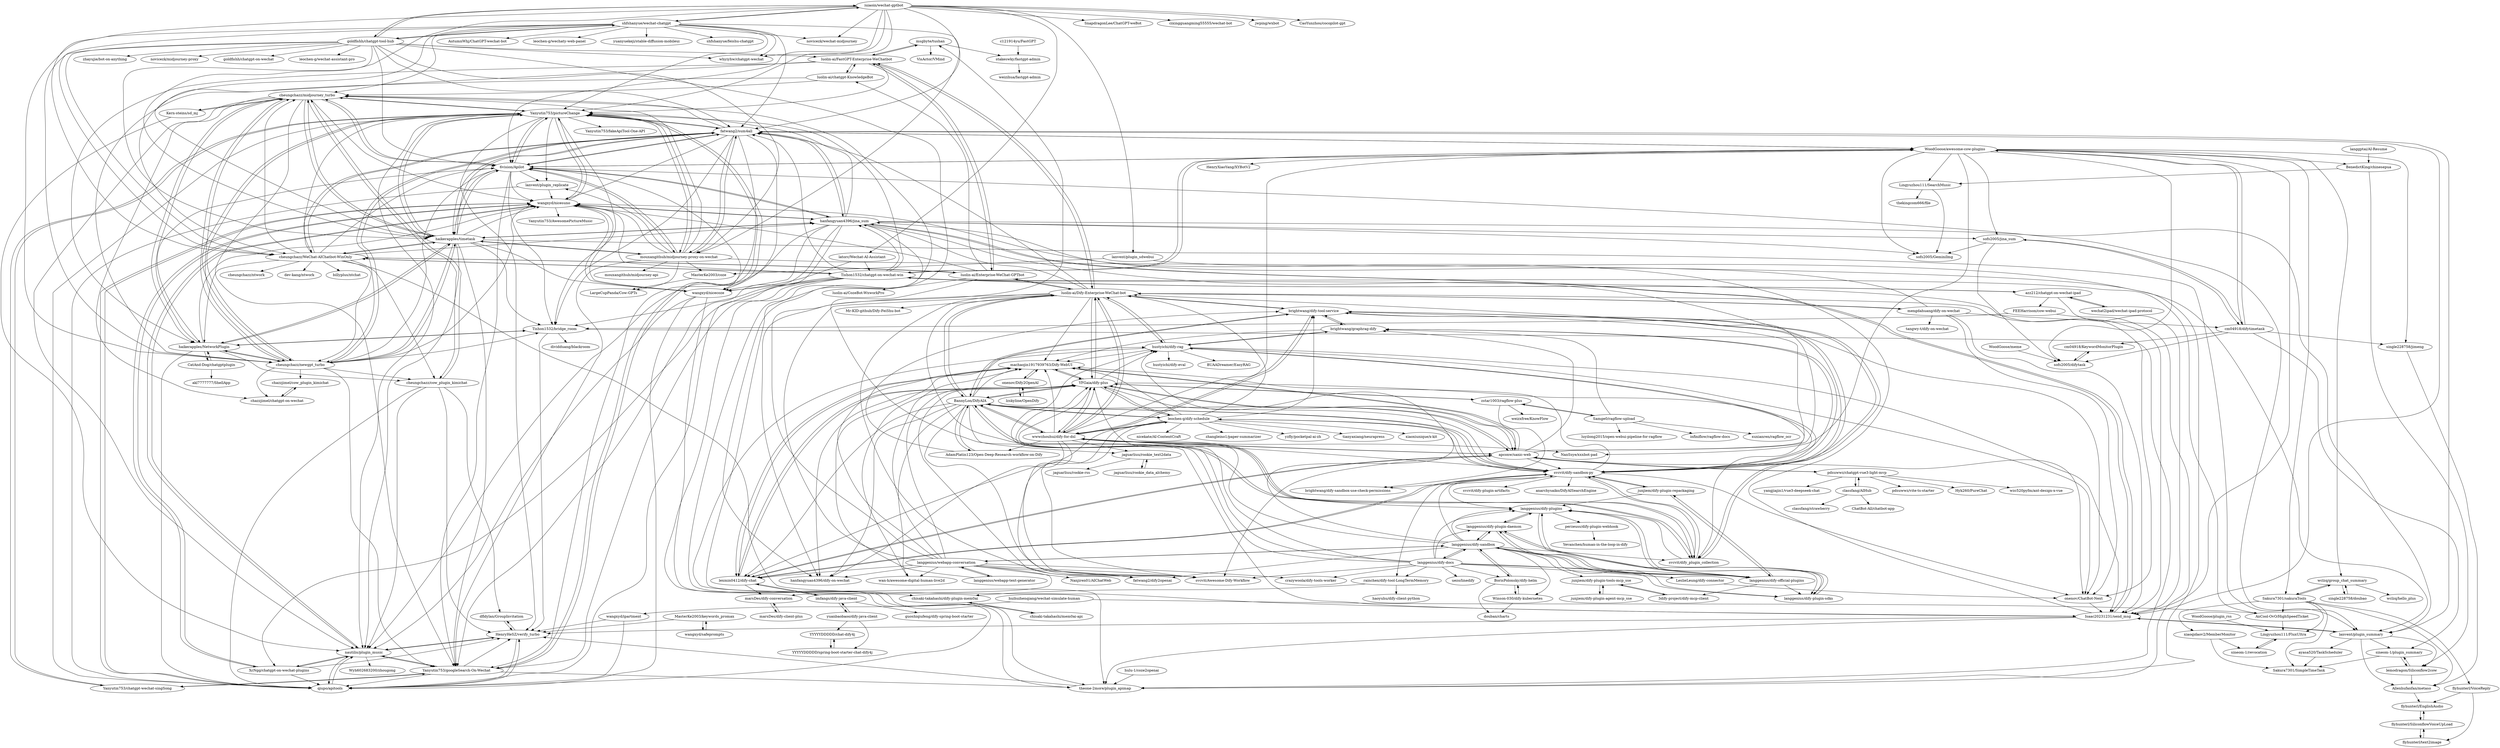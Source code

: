 digraph G {
"msgbyte/tushan" -> "stakeswky/fastgpt-admin"
"msgbyte/tushan" -> "luolin-ai/FastGPT-Enterprise-WeChatbot"
"msgbyte/tushan" -> "VisActor/VMind" ["e"=1]
"shfshanyue/wechat-chatgpt" -> "shfshanyue/feishu-chatgpt"
"shfshanyue/wechat-chatgpt" -> "novicezk/wechat-midjourney" ["e"=1]
"shfshanyue/wechat-chatgpt" -> "whyiyhw/chatgpt-wechat" ["e"=1]
"shfshanyue/wechat-chatgpt" -> "AutumnWhj/ChatGPT-wechat-bot" ["e"=1]
"shfshanyue/wechat-chatgpt" -> "iuiaoin/wechat-gptbot"
"shfshanyue/wechat-chatgpt" -> "leochen-g/wechaty-web-panel" ["e"=1]
"shfshanyue/wechat-chatgpt" -> "fatwang2/sum4all"
"shfshanyue/wechat-chatgpt" -> "Yanyutin753/pictureChange"
"shfshanyue/wechat-chatgpt" -> "goldfishh/chatgpt-tool-hub"
"shfshanyue/wechat-chatgpt" -> "cheungchazz/newgpt_turbo"
"shfshanyue/wechat-chatgpt" -> "cheungchazz/WeChat-AIChatbot-WinOnly"
"shfshanyue/wechat-chatgpt" -> "haikerapples/timetask"
"shfshanyue/wechat-chatgpt" -> "yuanyuekeji/stable-diffusion-mobileui" ["e"=1]
"shfshanyue/wechat-chatgpt" -> "cheungchazz/midjourney_turbo"
"shfshanyue/wechat-chatgpt" -> "mouxangithub/midjourney-proxy-on-wechat"
"luolin-ai/Dify-Enterprise-WeChat-bot" -> "luolin-ai/Enterprise-WeChat-GPTbot"
"luolin-ai/Dify-Enterprise-WeChat-bot" -> "mengdahuang/dify-on-wechat"
"luolin-ai/Dify-Enterprise-WeChat-bot" -> "luolin-ai/FastGPT-Enterprise-WeChatbot"
"luolin-ai/Dify-Enterprise-WeChat-bot" -> "hanfangyuan4396/dify-on-wechat" ["e"=1]
"luolin-ai/Dify-Enterprise-WeChat-bot" -> "fatwang2/dify2openai" ["e"=1]
"luolin-ai/Dify-Enterprise-WeChat-bot" -> "BannyLon/DifyAIA"
"luolin-ai/Dify-Enterprise-WeChat-bot" -> "onenov/ChatBot-Next"
"luolin-ai/Dify-Enterprise-WeChat-bot" -> "fatwang2/sum4all"
"luolin-ai/Dify-Enterprise-WeChat-bot" -> "hanfangyuan4396/jina_sum"
"luolin-ai/Dify-Enterprise-WeChat-bot" -> "Mr-KID-github/Dify-FeiShu-bot"
"luolin-ai/Dify-Enterprise-WeChat-bot" -> "hustyichi/dify-rag"
"luolin-ai/Dify-Enterprise-WeChat-bot" -> "machaojin1917939763/Dify-WebUI"
"luolin-ai/Dify-Enterprise-WeChat-bot" -> "YFGaia/dify-plus"
"luolin-ai/Dify-Enterprise-WeChat-bot" -> "wwwzhouhui/dify-for-dsl"
"luolin-ai/Dify-Enterprise-WeChat-bot" -> "brightwang/dify-tool-service"
"haikerapples/timetask" -> "6vision/Apilot"
"haikerapples/timetask" -> "fatwang2/sum4all"
"haikerapples/timetask" -> "Yanyutin753/pictureChange"
"haikerapples/timetask" -> "cheungchazz/newgpt_turbo"
"haikerapples/timetask" -> "Yanyutin753/googleSearch-On-Wechat"
"haikerapples/timetask" -> "cheungchazz/midjourney_turbo"
"haikerapples/timetask" -> "hanfangyuan4396/jina_sum"
"haikerapples/timetask" -> "haikerapples/NetworkPlugin"
"haikerapples/timetask" -> "mouxangithub/midjourney-proxy-on-wechat"
"haikerapples/timetask" -> "wangxyd/nicecoze"
"haikerapples/timetask" -> "wangxyd/nicesuno"
"haikerapples/timetask" -> "cheungchazz/WeChat-AIChatbot-WinOnly"
"haikerapples/timetask" -> "lanvent/plugin_summary"
"haikerapples/timetask" -> "nautilis/plugin_music"
"haikerapples/timetask" -> "Tishon1532/bridge_room"
"cheungchazz/WeChat-AIChatbot-WinOnly" -> "Tishon1532/chatgpt-on-wechat-win"
"cheungchazz/WeChat-AIChatbot-WinOnly" -> "billyplus/ntchat" ["e"=1]
"cheungchazz/WeChat-AIChatbot-WinOnly" -> "fatwang2/sum4all"
"cheungchazz/WeChat-AIChatbot-WinOnly" -> "cheungchazz/ntwork" ["e"=1]
"cheungchazz/WeChat-AIChatbot-WinOnly" -> "haikerapples/timetask"
"cheungchazz/WeChat-AIChatbot-WinOnly" -> "cheungchazz/midjourney_turbo"
"cheungchazz/WeChat-AIChatbot-WinOnly" -> "cheungchazz/newgpt_turbo"
"cheungchazz/WeChat-AIChatbot-WinOnly" -> "luolin-ai/Enterprise-WeChat-GPTbot"
"cheungchazz/WeChat-AIChatbot-WinOnly" -> "6vision/Apilot"
"cheungchazz/WeChat-AIChatbot-WinOnly" -> "Yanyutin753/pictureChange"
"cheungchazz/WeChat-AIChatbot-WinOnly" -> "hanfangyuan4396/jina_sum"
"cheungchazz/WeChat-AIChatbot-WinOnly" -> "haikerapples/NetworkPlugin"
"cheungchazz/WeChat-AIChatbot-WinOnly" -> "dev-kang/ntwork" ["e"=1]
"cheungchazz/WeChat-AIChatbot-WinOnly" -> "cheungchazz/cow_plugin_kimichat"
"cheungchazz/WeChat-AIChatbot-WinOnly" -> "Isaac20231231/send_msg"
"BorisPolonsky/dify-helm" -> "Winson-030/dify-kubernetes"
"BorisPolonsky/dify-helm" -> "douban/charts"
"BorisPolonsky/dify-helm" -> "langgenius/dify-sandbox"
"goldfishh/chatgpt-tool-hub" -> "zhayujie/bot-on-anything" ["e"=1]
"goldfishh/chatgpt-tool-hub" -> "haikerapples/timetask"
"goldfishh/chatgpt-tool-hub" -> "fatwang2/sum4all"
"goldfishh/chatgpt-tool-hub" -> "6vision/Apilot"
"goldfishh/chatgpt-tool-hub" -> "iuiaoin/wechat-gptbot"
"goldfishh/chatgpt-tool-hub" -> "mouxangithub/midjourney-proxy-on-wechat"
"goldfishh/chatgpt-tool-hub" -> "hanfangyuan4396/dify-on-wechat" ["e"=1]
"goldfishh/chatgpt-tool-hub" -> "cheungchazz/WeChat-AIChatbot-WinOnly"
"goldfishh/chatgpt-tool-hub" -> "luolin-ai/FastGPT-Enterprise-WeChatbot"
"goldfishh/chatgpt-tool-hub" -> "whyiyhw/chatgpt-wechat" ["e"=1]
"goldfishh/chatgpt-tool-hub" -> "novicezk/midjourney-proxy" ["e"=1]
"goldfishh/chatgpt-tool-hub" -> "goldfishh/chatgpt-on-wechat"
"goldfishh/chatgpt-tool-hub" -> "shfshanyue/wechat-chatgpt"
"goldfishh/chatgpt-tool-hub" -> "cheungchazz/newgpt_turbo"
"goldfishh/chatgpt-tool-hub" -> "leochen-g/wechat-assistant-pro" ["e"=1]
"Yanyutin753/pictureChange" -> "Yanyutin753/googleSearch-On-Wechat"
"Yanyutin753/pictureChange" -> "fatwang2/sum4all"
"Yanyutin753/pictureChange" -> "wangxyd/nicesuno"
"Yanyutin753/pictureChange" -> "Yanyutin753/chatgpt-wechat-singSong"
"Yanyutin753/pictureChange" -> "cheungchazz/midjourney_turbo"
"Yanyutin753/pictureChange" -> "haikerapples/timetask"
"Yanyutin753/pictureChange" -> "cheungchazz/newgpt_turbo"
"Yanyutin753/pictureChange" -> "mouxangithub/midjourney-proxy-on-wechat"
"Yanyutin753/pictureChange" -> "6vision/Apilot"
"Yanyutin753/pictureChange" -> "Tishon1532/bridge_room"
"Yanyutin753/pictureChange" -> "HenryHeSZ/verify_turbo"
"Yanyutin753/pictureChange" -> "nautilis/plugin_music"
"Yanyutin753/pictureChange" -> "Yanyutin753/fakeApiTool-One-API" ["e"=1]
"Yanyutin753/pictureChange" -> "lanvent/plugin_replicate"
"Yanyutin753/pictureChange" -> "qiupo/apitools"
"fatwang2/sum4all" -> "Yanyutin753/pictureChange"
"fatwang2/sum4all" -> "6vision/Apilot"
"fatwang2/sum4all" -> "haikerapples/timetask"
"fatwang2/sum4all" -> "wangxyd/nicesuno"
"fatwang2/sum4all" -> "hanfangyuan4396/jina_sum"
"fatwang2/sum4all" -> "WoodGoose/awesome-cow-plugins"
"fatwang2/sum4all" -> "lanvent/plugin_summary"
"fatwang2/sum4all" -> "cheungchazz/newgpt_turbo"
"fatwang2/sum4all" -> "Yanyutin753/googleSearch-On-Wechat"
"fatwang2/sum4all" -> "wangxyd/nicecoze"
"fatwang2/sum4all" -> "Isaac20231231/send_msg"
"fatwang2/sum4all" -> "cheungchazz/midjourney_turbo"
"fatwang2/sum4all" -> "mouxangithub/midjourney-proxy-on-wechat"
"fatwang2/sum4all" -> "cheungchazz/WeChat-AIChatbot-WinOnly"
"fatwang2/sum4all" -> "Tishon1532/bridge_room"
"c121914yu/FastGPT" -> "stakeswky/fastgpt-admin"
"lanvent/plugin_summary" -> "ayasa520/TaskScheduler"
"lanvent/plugin_summary" -> "Allenhufanfan/metaso"
"lanvent/plugin_summary" -> "sineom-1/plugin_summary"
"lanvent/plugin_summary" -> "Isaac20231231/send_msg"
"lanvent/plugin_summary" -> "lemodragon/Siliconflow2cow"
"luolin-ai/Enterprise-WeChat-GPTbot" -> "luolin-ai/FastGPT-Enterprise-WeChatbot"
"luolin-ai/Enterprise-WeChat-GPTbot" -> "Isaac20231231/send_msg"
"luolin-ai/Enterprise-WeChat-GPTbot" -> "luolin-ai/Dify-Enterprise-WeChat-bot"
"luolin-ai/Enterprise-WeChat-GPTbot" -> "cheungchazz/WeChat-AIChatbot-WinOnly"
"luolin-ai/Enterprise-WeChat-GPTbot" -> "luolin-ai/CozeBot-WxworkPro"
"luolin-ai/Enterprise-WeChat-GPTbot" -> "wangxyd/nicesuno"
"luolin-ai/Enterprise-WeChat-GPTbot" -> "luolin-ai/chatgpt-KnowledgeBot"
"nautilis/plugin_music" -> "HenryHeSZ/verify_turbo"
"nautilis/plugin_music" -> "qiupo/apitools"
"nautilis/plugin_music" -> "wangxyd/nicesuno"
"nautilis/plugin_music" -> "Yanyutin753/googleSearch-On-Wechat"
"nautilis/plugin_music" -> "Wyh602683200/zhougong"
"nautilis/plugin_music" -> "XcNgg/chatgpt-on-wechat-plugins"
"langgenius/webapp-conversation" -> "langgenius/webapp-text-generator"
"langgenius/webapp-conversation" -> "luolin-ai/Dify-Enterprise-WeChat-bot"
"langgenius/webapp-conversation" -> "marsDes/dify-conversation"
"langgenius/webapp-conversation" -> "machaojin1917939763/Dify-WebUI"
"langgenius/webapp-conversation" -> "fatwang2/dify2openai" ["e"=1]
"langgenius/webapp-conversation" -> "hanfangyuan4396/dify-on-wechat" ["e"=1]
"langgenius/webapp-conversation" -> "langgenius/dify-sandbox"
"langgenius/webapp-conversation" -> "lexmin0412/dify-chat"
"langgenius/webapp-conversation" -> "YFGaia/dify-plus"
"langgenius/webapp-conversation" -> "hustyichi/dify-rag"
"langgenius/webapp-conversation" -> "Nanjiren01/AIChatWeb" ["e"=1]
"langgenius/webapp-conversation" -> "svcvit/Awesome-Dify-Workflow" ["e"=1]
"langgenius/webapp-conversation" -> "msgbyte/tushan"
"langgenius/webapp-conversation" -> "crazywoola/dify-tools-worker"
"langgenius/webapp-conversation" -> "wan-h/awesome-digital-human-live2d" ["e"=1]
"langgenius/dify-docs" -> "langgenius/dify-sandbox"
"langgenius/dify-docs" -> "langgenius/dify-plugins"
"langgenius/dify-docs" -> "langgenius/dify-plugin-daemon"
"langgenius/dify-docs" -> "langgenius/dify-official-plugins"
"langgenius/dify-docs" -> "YFGaia/dify-plus"
"langgenius/dify-docs" -> "BorisPolonsky/dify-helm"
"langgenius/dify-docs" -> "langgenius/dify-plugin-sdks"
"langgenius/dify-docs" -> "LeslieLeung/dify-connector"
"langgenius/dify-docs" -> "crazywoola/dify-tools-worker"
"langgenius/dify-docs" -> "rainchen/dify-tool-LongTermMemory"
"langgenius/dify-docs" -> "uezo/linedify" ["e"=1]
"langgenius/dify-docs" -> "hustyichi/dify-rag"
"langgenius/dify-docs" -> "svcvit/Awesome-Dify-Workflow" ["e"=1]
"langgenius/dify-docs" -> "luolin-ai/Dify-Enterprise-WeChat-bot"
"iuiaoin/wechat-gptbot" -> "haikerapples/timetask"
"iuiaoin/wechat-gptbot" -> "SnapdragonLee/ChatGPT-weBot" ["e"=1]
"iuiaoin/wechat-gptbot" -> "goldfishh/chatgpt-tool-hub"
"iuiaoin/wechat-gptbot" -> "fatwang2/sum4all"
"iuiaoin/wechat-gptbot" -> "shfshanyue/wechat-chatgpt"
"iuiaoin/wechat-gptbot" -> "cixingguangming55555/wechat-bot" ["e"=1]
"iuiaoin/wechat-gptbot" -> "6vision/Apilot"
"iuiaoin/wechat-gptbot" -> "lanvent/plugin_sdwebui"
"iuiaoin/wechat-gptbot" -> "whyiyhw/chatgpt-wechat" ["e"=1]
"iuiaoin/wechat-gptbot" -> "latorc/Wechat-AI-Assistant"
"iuiaoin/wechat-gptbot" -> "cheungchazz/WeChat-AIChatbot-WinOnly"
"iuiaoin/wechat-gptbot" -> "jwping/wxbot" ["e"=1]
"iuiaoin/wechat-gptbot" -> "CaoYunzhou/cocopilot-gpt" ["e"=1]
"iuiaoin/wechat-gptbot" -> "novicezk/wechat-midjourney" ["e"=1]
"iuiaoin/wechat-gptbot" -> "Yanyutin753/pictureChange"
"mouxangithub/midjourney-proxy-on-wechat" -> "mouxangithub/midjourney-api"
"mouxangithub/midjourney-proxy-on-wechat" -> "Yanyutin753/pictureChange"
"mouxangithub/midjourney-proxy-on-wechat" -> "wangxyd/nicesuno"
"mouxangithub/midjourney-proxy-on-wechat" -> "lanvent/plugin_replicate"
"mouxangithub/midjourney-proxy-on-wechat" -> "MasterKe2003/coze"
"mouxangithub/midjourney-proxy-on-wechat" -> "cheungchazz/midjourney_turbo"
"mouxangithub/midjourney-proxy-on-wechat" -> "haikerapples/timetask"
"mouxangithub/midjourney-proxy-on-wechat" -> "6vision/Apilot"
"mouxangithub/midjourney-proxy-on-wechat" -> "Yanyutin753/googleSearch-On-Wechat"
"mouxangithub/midjourney-proxy-on-wechat" -> "fatwang2/sum4all"
"mouxangithub/midjourney-proxy-on-wechat" -> "lanvent/plugin_summary"
"mouxangithub/midjourney-proxy-on-wechat" -> "LargeCupPanda/Cow-GPTs"
"cheungchazz/midjourney_turbo" -> "cheungchazz/newgpt_turbo"
"cheungchazz/midjourney_turbo" -> "Kern-steins/sd_mj"
"cheungchazz/midjourney_turbo" -> "cheungchazz/cow_plugin_kimichat"
"cheungchazz/midjourney_turbo" -> "wangxyd/nicesuno"
"cheungchazz/midjourney_turbo" -> "Yanyutin753/pictureChange"
"cheungchazz/midjourney_turbo" -> "chazzjimel/chatgpt-on-wechat"
"cheungchazz/midjourney_turbo" -> "nautilis/plugin_music"
"cheungchazz/midjourney_turbo" -> "Yanyutin753/googleSearch-On-Wechat"
"cheungchazz/midjourney_turbo" -> "haikerapples/NetworkPlugin"
"cheungchazz/midjourney_turbo" -> "haikerapples/timetask"
"cheungchazz/midjourney_turbo" -> "6vision/Apilot"
"cheungchazz/midjourney_turbo" -> "theone-2more/plugin_apimap"
"6vision/Apilot" -> "haikerapples/timetask"
"6vision/Apilot" -> "fatwang2/sum4all"
"6vision/Apilot" -> "Yanyutin753/googleSearch-On-Wechat"
"6vision/Apilot" -> "WoodGoose/awesome-cow-plugins"
"6vision/Apilot" -> "Yanyutin753/pictureChange"
"6vision/Apilot" -> "cheungchazz/midjourney_turbo"
"6vision/Apilot" -> "hanfangyuan4396/jina_sum"
"6vision/Apilot" -> "lanvent/plugin_summary"
"6vision/Apilot" -> "lanvent/plugin_replicate"
"6vision/Apilot" -> "cheungchazz/newgpt_turbo"
"6vision/Apilot" -> "mouxangithub/midjourney-proxy-on-wechat"
"6vision/Apilot" -> "wangxyd/nicecoze"
"6vision/Apilot" -> "wangxyd/nicesuno"
"6vision/Apilot" -> "haikerapples/NetworkPlugin"
"6vision/Apilot" -> "Tishon1532/bridge_room"
"luolin-ai/FastGPT-Enterprise-WeChatbot" -> "luolin-ai/Enterprise-WeChat-GPTbot"
"luolin-ai/FastGPT-Enterprise-WeChatbot" -> "luolin-ai/Dify-Enterprise-WeChat-bot"
"luolin-ai/FastGPT-Enterprise-WeChatbot" -> "luolin-ai/chatgpt-KnowledgeBot"
"luolin-ai/FastGPT-Enterprise-WeChatbot" -> "Yanyutin753/pictureChange"
"luolin-ai/FastGPT-Enterprise-WeChatbot" -> "msgbyte/tushan"
"luolin-ai/FastGPT-Enterprise-WeChatbot" -> "haikerapples/NetworkPlugin"
"luolin-ai/FastGPT-Enterprise-WeChatbot" -> "cheungchazz/WeChat-AIChatbot-WinOnly"
"langgenius/webapp-text-generator" -> "langgenius/webapp-conversation"
"langgenius/webapp-text-generator" -> "machaojin1917939763/Dify-WebUI"
"Yanyutin753/chatgpt-wechat-singSong" -> "Yanyutin753/googleSearch-On-Wechat"
"Yanyutin753/chatgpt-wechat-singSong" -> "Yanyutin753/pictureChange"
"haikerapples/NetworkPlugin" -> "Tishon1532/bridge_room"
"haikerapples/NetworkPlugin" -> "qiupo/apitools"
"haikerapples/NetworkPlugin" -> "cheungchazz/midjourney_turbo"
"haikerapples/NetworkPlugin" -> "CatAnd-Dog/chatgptplugin"
"haikerapples/NetworkPlugin" -> "cheungchazz/newgpt_turbo"
"haikerapples/NetworkPlugin" -> "haikerapples/timetask"
"haikerapples/NetworkPlugin" -> "wangxyd/nicesuno"
"haikerapples/NetworkPlugin" -> "cheungchazz/cow_plugin_kimichat"
"lanvent/plugin_sdwebui" -> "theone-2more/plugin_apimap"
"lanvent/plugin_sdwebui" -> "MasterKe2003/coze"
"CatAnd-Dog/chatgptplugin" -> "akl7777777/ShellApp"
"CatAnd-Dog/chatgptplugin" -> "haikerapples/NetworkPlugin"
"luolin-ai/chatgpt-KnowledgeBot" -> "cheungchazz/newgpt_turbo"
"luolin-ai/chatgpt-KnowledgeBot" -> "cheungchazz/midjourney_turbo"
"luolin-ai/chatgpt-KnowledgeBot" -> "luolin-ai/FastGPT-Enterprise-WeChatbot"
"stakeswky/fastgpt-admin" -> "weizihua/fastgpt-admin"
"lanvent/plugin_replicate" -> "qiupo/apitools"
"lanvent/plugin_replicate" -> "wangxyd/nicesuno"
"cheungchazz/newgpt_turbo" -> "cheungchazz/midjourney_turbo"
"cheungchazz/newgpt_turbo" -> "chazzjimel/chatgpt-on-wechat"
"cheungchazz/newgpt_turbo" -> "haikerapples/timetask"
"cheungchazz/newgpt_turbo" -> "Yanyutin753/pictureChange"
"cheungchazz/newgpt_turbo" -> "Yanyutin753/googleSearch-On-Wechat"
"cheungchazz/newgpt_turbo" -> "haikerapples/NetworkPlugin"
"cheungchazz/newgpt_turbo" -> "fatwang2/sum4all"
"cheungchazz/newgpt_turbo" -> "chazzjimel/cow_plugin_kimichat"
"cheungchazz/newgpt_turbo" -> "wangxyd/nicesuno"
"cheungchazz/newgpt_turbo" -> "Tishon1532/bridge_room"
"cheungchazz/newgpt_turbo" -> "cheungchazz/cow_plugin_kimichat"
"HenryHeSZ/verify_turbo" -> "dfldylan/GroupInvitation"
"HenryHeSZ/verify_turbo" -> "qiupo/apitools"
"HenryHeSZ/verify_turbo" -> "nautilis/plugin_music"
"chazzjimel/chatgpt-on-wechat" -> "chazzjimel/cow_plugin_kimichat"
"Kern-steins/sd_mj" -> "cheungchazz/midjourney_turbo"
"Kern-steins/sd_mj" -> "nautilis/plugin_music"
"classfang/AIHub" -> "classfang/strawberry"
"classfang/AIHub" -> "pdsuwwz/chatgpt-vue3-light-mvp"
"classfang/AIHub" -> "ChatBot-All/chatbot-app" ["e"=1]
"langgenius/dify-sandbox" -> "langgenius/dify-plugin-daemon"
"langgenius/dify-sandbox" -> "langgenius/dify-official-plugins"
"langgenius/dify-sandbox" -> "langgenius/dify-plugins"
"langgenius/dify-sandbox" -> "langgenius/dify-docs"
"langgenius/dify-sandbox" -> "svcvit/dify-sandbox-py"
"langgenius/dify-sandbox" -> "Winson-030/dify-kubernetes"
"langgenius/dify-sandbox" -> "langgenius/dify-plugin-sdks"
"langgenius/dify-sandbox" -> "BorisPolonsky/dify-helm"
"langgenius/dify-sandbox" -> "YFGaia/dify-plus"
"langgenius/dify-sandbox" -> "langgenius/webapp-conversation"
"langgenius/dify-sandbox" -> "svcvit/dify_plugin_collection"
"langgenius/dify-sandbox" -> "fatwang2/dify2openai" ["e"=1]
"langgenius/dify-sandbox" -> "junjiem/dify-plugin-tools-mcp_sse"
"langgenius/dify-sandbox" -> "hustyichi/dify-rag"
"hanfangyuan4396/jina_sum" -> "wangxyd/nicesuno"
"hanfangyuan4396/jina_sum" -> "Isaac20231231/send_msg"
"hanfangyuan4396/jina_sum" -> "sofs2005/jina_sum"
"hanfangyuan4396/jina_sum" -> "wangxyd/nicecoze"
"hanfangyuan4396/jina_sum" -> "fatwang2/sum4all"
"hanfangyuan4396/jina_sum" -> "nautilis/plugin_music"
"hanfangyuan4396/jina_sum" -> "haikerapples/timetask"
"hanfangyuan4396/jina_sum" -> "qiupo/apitools"
"hanfangyuan4396/jina_sum" -> "6vision/Apilot"
"hanfangyuan4396/jina_sum" -> "Yanyutin753/googleSearch-On-Wechat"
"hanfangyuan4396/jina_sum" -> "onenov/ChatBot-Next"
"hanfangyuan4396/jina_sum" -> "sofs2005/GeminiImg"
"hanfangyuan4396/jina_sum" -> "theone-2more/plugin_apimap"
"hanfangyuan4396/jina_sum" -> "lanvent/plugin_summary"
"hanfangyuan4396/jina_sum" -> "Yanyutin753/pictureChange"
"wangxyd/ipartment" -> "qiupo/apitools"
"wangxyd/ipartment" -> "HenryHeSZ/verify_turbo"
"latorc/Wechat-AI-Assistant" -> "Tishon1532/chatgpt-on-wechat-win"
"latorc/Wechat-AI-Assistant" -> "wangxyd/nicecoze"
"mengdahuang/dify-on-wechat" -> "onenov/ChatBot-Next"
"mengdahuang/dify-on-wechat" -> "luolin-ai/Dify-Enterprise-WeChat-bot"
"mengdahuang/dify-on-wechat" -> "cm04918/difytimetask"
"mengdahuang/dify-on-wechat" -> "Isaac20231231/send_msg"
"mengdahuang/dify-on-wechat" -> "tangwy-t/dify-on-wechat"
"mengdahuang/dify-on-wechat" -> "hanfangyuan4396/jina_sum"
"wechat2ipad/wechat-ipad-protocol" -> "azz212/chatgpt-on-wechat-ipad"
"XcNgg/chatgpt-on-wechat-plugins" -> "qiupo/apitools"
"XcNgg/chatgpt-on-wechat-plugins" -> "nautilis/plugin_music"
"XcNgg/chatgpt-on-wechat-plugins" -> "HenryHeSZ/verify_turbo"
"XcNgg/chatgpt-on-wechat-plugins" -> "wangxyd/nicesuno"
"wangxyd/safeprompts" -> "MasterKe2003/keywords_promax"
"cheungchazz/cow_plugin_kimichat" -> "HenryHeSZ/verify_turbo"
"cheungchazz/cow_plugin_kimichat" -> "nautilis/plugin_music"
"cheungchazz/cow_plugin_kimichat" -> "qiupo/apitools"
"cheungchazz/cow_plugin_kimichat" -> "dfldylan/GroupInvitation"
"cheungchazz/cow_plugin_kimichat" -> "cheungchazz/midjourney_turbo"
"huihuihenqiang/wechat-simulate-human" -> "wangxyd/ipartment"
"huihuihenqiang/wechat-simulate-human" -> "AnCool-OvO/HighSpeedTicket"
"Yanyutin753/googleSearch-On-Wechat" -> "qiupo/apitools"
"Yanyutin753/googleSearch-On-Wechat" -> "nautilis/plugin_music"
"Yanyutin753/googleSearch-On-Wechat" -> "HenryHeSZ/verify_turbo"
"Yanyutin753/googleSearch-On-Wechat" -> "Yanyutin753/pictureChange"
"Yanyutin753/googleSearch-On-Wechat" -> "Yanyutin753/chatgpt-wechat-singSong"
"Yanyutin753/googleSearch-On-Wechat" -> "theone-2more/plugin_apimap"
"wangxyd/nicesuno" -> "qiupo/apitools"
"wangxyd/nicesuno" -> "nautilis/plugin_music"
"wangxyd/nicesuno" -> "wangxyd/nicecoze"
"wangxyd/nicesuno" -> "Yanyutin753/pictureChange"
"wangxyd/nicesuno" -> "Yanyutin753/AwesomePictureMusic"
"wangxyd/nicesuno" -> "hanfangyuan4396/jina_sum"
"wangxyd/nicesuno" -> "XcNgg/chatgpt-on-wechat-plugins"
"qiupo/apitools" -> "HenryHeSZ/verify_turbo"
"qiupo/apitools" -> "nautilis/plugin_music"
"qiupo/apitools" -> "wangxyd/nicesuno"
"wangxyd/nicecoze" -> "wangxyd/nicesuno"
"wangxyd/nicecoze" -> "theone-2more/plugin_apimap"
"wangxyd/nicecoze" -> "nautilis/plugin_music"
"wangxyd/nicecoze" -> "qiupo/apitools"
"Tishon1532/bridge_room" -> "HenryHeSZ/verify_turbo"
"Tishon1532/bridge_room" -> "dividduang/blackroom"
"Tishon1532/bridge_room" -> "theone-2more/plugin_apimap"
"Tishon1532/bridge_room" -> "haikerapples/NetworkPlugin"
"LeslieLeung/dify-connector" -> "onenov/ChatBot-Next"
"chazzjimel/cow_plugin_kimichat" -> "chazzjimel/chatgpt-on-wechat"
"MasterKe2003/keywords_promax" -> "wangxyd/safeprompts"
"MasterKe2003/keywords_promax" -> "HenryHeSZ/verify_turbo"
"dfldylan/GroupInvitation" -> "HenryHeSZ/verify_turbo"
"MasterKe2003/coze" -> "LargeCupPanda/Cow-GPTs"
"theone-2more/plugin_apimap" -> "HenryHeSZ/verify_turbo"
"langgptai/AI-Resume" -> "BenedictKing/chinesepua"
"rainchen/dify-tool-LongTermMemory" -> "chisaki-takahashi/dify-plugin-mem0ai"
"rainchen/dify-tool-LongTermMemory" -> "haoyuhu/dify-client-python"
"chisaki-takahashi/dify-plugin-mem0ai" -> "chisaki-takahashi/mem0ai-api"
"wwwzhouhui/dify-for-dsl" -> "BannyLon/DifyAIA"
"wwwzhouhui/dify-for-dsl" -> "YFGaia/dify-plus"
"wwwzhouhui/dify-for-dsl" -> "svcvit/Awesome-Dify-Workflow" ["e"=1]
"wwwzhouhui/dify-for-dsl" -> "machaojin1917939763/Dify-WebUI"
"wwwzhouhui/dify-for-dsl" -> "svcvit/dify_plugin_collection"
"wwwzhouhui/dify-for-dsl" -> "hanfangyuan4396/dify-on-wechat" ["e"=1]
"wwwzhouhui/dify-for-dsl" -> "brightwang/dify-tool-service"
"wwwzhouhui/dify-for-dsl" -> "apconw/sanic-web"
"wwwzhouhui/dify-for-dsl" -> "leochen-g/dify-schedule"
"wwwzhouhui/dify-for-dsl" -> "WoodGoose/awesome-cow-plugins"
"wwwzhouhui/dify-for-dsl" -> "luolin-ai/Dify-Enterprise-WeChat-bot"
"wwwzhouhui/dify-for-dsl" -> "NanSsye/xxxbot-pad" ["e"=1]
"wwwzhouhui/dify-for-dsl" -> "svcvit/dify-sandbox-py"
"wwwzhouhui/dify-for-dsl" -> "jaguarliuu/rookie_text2data"
"wwwzhouhui/dify-for-dsl" -> "AdamPlatin123/Open-Deep-Research-workflow-on-Dify"
"AnCool-OvO/HighSpeedTicket" -> "Lingyuzhou111/FluxUltra"
"lexmin0412/dify-chat" -> "machaojin1917939763/Dify-WebUI"
"lexmin0412/dify-chat" -> "marsDes/dify-conversation"
"lexmin0412/dify-chat" -> "apconw/sanic-web"
"lexmin0412/dify-chat" -> "svcvit/dify-sandbox-py"
"lexmin0412/dify-chat" -> "YFGaia/dify-plus"
"lexmin0412/dify-chat" -> "imfangs/dify-java-client"
"pdsuwwz/chatgpt-vue3-light-mvp" -> "apconw/sanic-web"
"pdsuwwz/chatgpt-vue3-light-mvp" -> "yangjiajin1/vue3-deepseek-chat"
"pdsuwwz/chatgpt-vue3-light-mvp" -> "pdsuwwz/vite-ts-starter" ["e"=1]
"pdsuwwz/chatgpt-vue3-light-mvp" -> "classfang/AIHub"
"pdsuwwz/chatgpt-vue3-light-mvp" -> "Hyk260/PureChat" ["e"=1]
"pdsuwwz/chatgpt-vue3-light-mvp" -> "wzc520pyfm/ant-design-x-vue" ["e"=1]
"BannyLon/DifyAIA" -> "wwwzhouhui/dify-for-dsl"
"BannyLon/DifyAIA" -> "svcvit/Awesome-Dify-Workflow" ["e"=1]
"BannyLon/DifyAIA" -> "YFGaia/dify-plus"
"BannyLon/DifyAIA" -> "brightwang/dify-tool-service"
"BannyLon/DifyAIA" -> "leochen-g/dify-schedule"
"BannyLon/DifyAIA" -> "svcvit/dify-sandbox-py"
"BannyLon/DifyAIA" -> "svcvit/dify_plugin_collection"
"BannyLon/DifyAIA" -> "luolin-ai/Dify-Enterprise-WeChat-bot"
"BannyLon/DifyAIA" -> "machaojin1917939763/Dify-WebUI"
"BannyLon/DifyAIA" -> "hanfangyuan4396/dify-on-wechat" ["e"=1]
"BannyLon/DifyAIA" -> "apconw/sanic-web"
"BannyLon/DifyAIA" -> "AdamPlatin123/Open-Deep-Research-workflow-on-Dify"
"BannyLon/DifyAIA" -> "lexmin0412/dify-chat"
"BannyLon/DifyAIA" -> "wan-h/awesome-digital-human-live2d" ["e"=1]
"BannyLon/DifyAIA" -> "jaguarliuu/rookie_text2data"
"brightwang/graphrag-dify" -> "brightwang/dify-tool-service"
"brightwang/graphrag-dify" -> "hustyichi/dify-rag"
"brightwang/graphrag-dify" -> "machaojin1917939763/Dify-WebUI"
"brightwang/graphrag-dify" -> "svcvit/dify-sandbox-py"
"Samge0/ragflow-upload" -> "zstar1003/ragflow-plus"
"Samge0/ragflow-upload" -> "xuxianren/ragflow_ocr"
"Samge0/ragflow-upload" -> "luyilong2015/open-webui-pipeline-for-ragflow"
"Samge0/ragflow-upload" -> "brightwang/graphrag-dify"
"Samge0/ragflow-upload" -> "infiniflow/ragflow-docs"
"brightwang/dify-tool-service" -> "brightwang/graphrag-dify"
"brightwang/dify-tool-service" -> "BannyLon/DifyAIA"
"brightwang/dify-tool-service" -> "svcvit/dify_plugin_collection"
"brightwang/dify-tool-service" -> "wwwzhouhui/dify-for-dsl"
"brightwang/dify-tool-service" -> "luolin-ai/Dify-Enterprise-WeChat-bot"
"brightwang/dify-tool-service" -> "svcvit/dify-sandbox-py"
"WoodGoose/awesome-cow-plugins" -> "NanSsye/xxxbot-pad" ["e"=1]
"WoodGoose/awesome-cow-plugins" -> "cm04918/difytimetask"
"WoodGoose/awesome-cow-plugins" -> "Sakura7301/sakuraTools"
"WoodGoose/awesome-cow-plugins" -> "6vision/Apilot"
"WoodGoose/awesome-cow-plugins" -> "sofs2005/jina_sum"
"WoodGoose/awesome-cow-plugins" -> "single228758/jimeng"
"WoodGoose/awesome-cow-plugins" -> "Isaac20231231/send_msg"
"WoodGoose/awesome-cow-plugins" -> "fatwang2/sum4all"
"WoodGoose/awesome-cow-plugins" -> "Lingyuzhou111/SearchMusic"
"WoodGoose/awesome-cow-plugins" -> "BenedictKing/chinesepua"
"WoodGoose/awesome-cow-plugins" -> "Tishon1532/chatgpt-on-wechat-win"
"WoodGoose/awesome-cow-plugins" -> "sofs2005/GeminiImg"
"WoodGoose/awesome-cow-plugins" -> "sofs2005/difytask"
"WoodGoose/awesome-cow-plugins" -> "HenryXiaoYang/XYBotV2" ["e"=1]
"WoodGoose/awesome-cow-plugins" -> "wclzq/group_chat_summary"
"langgenius/dify-plugin-daemon" -> "langgenius/dify-official-plugins"
"langgenius/dify-plugin-daemon" -> "langgenius/dify-plugins"
"langgenius/dify-plugin-daemon" -> "langgenius/dify-plugin-sdks"
"langgenius/dify-plugin-daemon" -> "langgenius/dify-sandbox"
"langgenius/dify-plugin-sdks" -> "langgenius/dify-plugins"
"langgenius/dify-plugin-sdks" -> "langgenius/dify-plugin-daemon"
"hustyichi/dify-rag" -> "brightwang/graphrag-dify"
"hustyichi/dify-rag" -> "onenov/ChatBot-Next"
"hustyichi/dify-rag" -> "svcvit/dify-sandbox-py"
"hustyichi/dify-rag" -> "chisaki-takahashi/dify-plugin-mem0ai"
"hustyichi/dify-rag" -> "hustyichi/dify-eval"
"hustyichi/dify-rag" -> "BUAADreamer/EasyRAG" ["e"=1]
"hustyichi/dify-rag" -> "luolin-ai/Dify-Enterprise-WeChat-bot"
"hustyichi/dify-rag" -> "machaojin1917939763/Dify-WebUI"
"hustyichi/dify-rag" -> "Isaac20231231/send_msg"
"langgenius/dify-plugins" -> "langgenius/dify-official-plugins"
"langgenius/dify-plugins" -> "langgenius/dify-plugin-daemon"
"langgenius/dify-plugins" -> "langgenius/dify-plugin-sdks"
"langgenius/dify-plugins" -> "perzeuss/dify-plugin-webhook"
"apconw/sanic-web" -> "machaojin1917939763/Dify-WebUI"
"apconw/sanic-web" -> "pdsuwwz/chatgpt-vue3-light-mvp"
"apconw/sanic-web" -> "lexmin0412/dify-chat"
"apconw/sanic-web" -> "YFGaia/dify-plus"
"apconw/sanic-web" -> "wwwzhouhui/dify-for-dsl"
"apconw/sanic-web" -> "BannyLon/DifyAIA"
"apconw/sanic-web" -> "svcvit/Awesome-Dify-Workflow" ["e"=1]
"apconw/sanic-web" -> "luolin-ai/Dify-Enterprise-WeChat-bot"
"apconw/sanic-web" -> "brightwang/dify-tool-service"
"apconw/sanic-web" -> "brightwang/graphrag-dify"
"apconw/sanic-web" -> "svcvit/dify-sandbox-py"
"apconw/sanic-web" -> "onenov/ChatBot-Next"
"svcvit/dify-sandbox-py" -> "svcvit/dify_plugin_collection"
"svcvit/dify-sandbox-py" -> "BannyLon/DifyAIA"
"svcvit/dify-sandbox-py" -> "brightwang/dify-sandbox-use-check-permissions"
"svcvit/dify-sandbox-py" -> "langgenius/dify-plugins"
"svcvit/dify-sandbox-py" -> "junjiem/dify-plugin-repackaging"
"svcvit/dify-sandbox-py" -> "hustyichi/dify-rag"
"svcvit/dify-sandbox-py" -> "rainchen/dify-tool-LongTermMemory"
"svcvit/dify-sandbox-py" -> "lexmin0412/dify-chat"
"svcvit/dify-sandbox-py" -> "leochen-g/dify-schedule"
"svcvit/dify-sandbox-py" -> "machaojin1917939763/Dify-WebUI"
"svcvit/dify-sandbox-py" -> "svcvit/dify-plugin-artifacts"
"svcvit/dify-sandbox-py" -> "anarchysaiko/DifyAISearchEngine"
"svcvit/dify-sandbox-py" -> "brightwang/graphrag-dify"
"svcvit/dify-sandbox-py" -> "brightwang/dify-tool-service"
"svcvit/dify-sandbox-py" -> "onenov/ChatBot-Next"
"Winson-030/dify-kubernetes" -> "BorisPolonsky/dify-helm"
"Winson-030/dify-kubernetes" -> "douban/charts"
"Lingyuzhou111/SearchMusic" -> "thekingcom666/file"
"Lingyuzhou111/SearchMusic" -> "sofs2005/GeminiImg"
"azz212/chatgpt-on-wechat-ipad" -> "Isaac20231231/send_msg"
"azz212/chatgpt-on-wechat-ipad" -> "Tishon1532/chatgpt-on-wechat-win"
"azz212/chatgpt-on-wechat-ipad" -> "wechat2ipad/wechat-ipad-protocol"
"azz212/chatgpt-on-wechat-ipad" -> "FEEHarrison/cow-webui"
"Tishon1532/chatgpt-on-wechat-win" -> "Isaac20231231/send_msg"
"Tishon1532/chatgpt-on-wechat-win" -> "azz212/chatgpt-on-wechat-ipad"
"Tishon1532/chatgpt-on-wechat-win" -> "wangxyd/nicesuno"
"Tishon1532/chatgpt-on-wechat-win" -> "Tishon1532/bridge_room"
"Tishon1532/chatgpt-on-wechat-win" -> "qiupo/apitools"
"Tishon1532/chatgpt-on-wechat-win" -> "wangxyd/nicecoze"
"Tishon1532/chatgpt-on-wechat-win" -> "WoodGoose/awesome-cow-plugins"
"Tishon1532/chatgpt-on-wechat-win" -> "cheungchazz/WeChat-AIChatbot-WinOnly"
"Tishon1532/chatgpt-on-wechat-win" -> "Yanyutin753/googleSearch-On-Wechat"
"Tishon1532/chatgpt-on-wechat-win" -> "AnCool-OvO/HighSpeedTicket"
"Tishon1532/chatgpt-on-wechat-win" -> "hanfangyuan4396/jina_sum"
"Tishon1532/chatgpt-on-wechat-win" -> "Yanyutin753/pictureChange"
"Tishon1532/chatgpt-on-wechat-win" -> "fatwang2/sum4all"
"Tishon1532/chatgpt-on-wechat-win" -> "XcNgg/chatgpt-on-wechat-plugins"
"xiaoqidaov2/MemberMonitor" -> "sineom-1/revocation"
"xiaoqidaov2/MemberMonitor" -> "Sakura7301/SimpleTimeTask"
"BenedictKing/chinesepua" -> "lemodragon/Siliconflow2cow"
"BenedictKing/chinesepua" -> "Lingyuzhou111/SearchMusic"
"onenov/ChatBot-Next" -> "Isaac20231231/send_msg"
"FEEHarrison/cow-webui" -> "theone-2more/plugin_apimap"
"FEEHarrison/cow-webui" -> "Tishon1532/bridge_room"
"Sakura7301/sakuraTools" -> "Allenhufanfan/metaso"
"Sakura7301/sakuraTools" -> "Sakura7301/SimpleTimeTask"
"Sakura7301/sakuraTools" -> "wclzq/group_chat_summary"
"Sakura7301/sakuraTools" -> "flyhunterl/VoiceReply"
"Sakura7301/sakuraTools" -> "xiaoqidaov2/MemberMonitor"
"Sakura7301/sakuraTools" -> "AnCool-OvO/HighSpeedTicket"
"Sakura7301/sakuraTools" -> "Lingyuzhou111/FluxUltra"
"Isaac20231231/send_msg" -> "HenryHeSZ/verify_turbo"
"Isaac20231231/send_msg" -> "theone-2more/plugin_apimap"
"Isaac20231231/send_msg" -> "lanvent/plugin_summary"
"Isaac20231231/send_msg" -> "wangxyd/nicesuno"
"Isaac20231231/send_msg" -> "hanfangyuan4396/jina_sum"
"sineom-1/revocation" -> "Lingyuzhou111/FluxUltra"
"sineom-1/plugin_summary" -> "lemodragon/Siliconflow2cow"
"sineom-1/plugin_summary" -> "Sakura7301/SimpleTimeTask"
"lemodragon/Siliconflow2cow" -> "sineom-1/plugin_summary"
"lemodragon/Siliconflow2cow" -> "Allenhufanfan/metaso"
"YYYYYDDDDD/spring-boot-starter-chat-dify4j" -> "YYYYYDDDDD/chat-dify4j"
"chisaki-takahashi/mem0ai-api" -> "chisaki-takahashi/dify-plugin-mem0ai"
"hulu-1/coze2openai" -> "theone-2more/plugin_apimap"
"WoodGoose/meme" -> "sofs2005/difytask"
"Allenhufanfan/metaso" -> "flyhunterl/EnglishAudio"
"Lingyuzhou111/FluxUltra" -> "sineom-1/revocation"
"WoodGoose/plugin_rss" -> "Lingyuzhou111/FluxUltra"
"ayasa520/TaskScheduler" -> "Sakura7301/SimpleTimeTask"
"YYYYYDDDDD/chat-dify4j" -> "YYYYYDDDDD/spring-boot-starter-chat-dify4j"
"YFGaia/dify-plus" -> "BannyLon/DifyAIA"
"YFGaia/dify-plus" -> "wwwzhouhui/dify-for-dsl"
"YFGaia/dify-plus" -> "svcvit/Awesome-Dify-Workflow" ["e"=1]
"YFGaia/dify-plus" -> "machaojin1917939763/Dify-WebUI"
"YFGaia/dify-plus" -> "zstar1003/ragflow-plus"
"YFGaia/dify-plus" -> "apconw/sanic-web"
"YFGaia/dify-plus" -> "lexmin0412/dify-chat"
"YFGaia/dify-plus" -> "leochen-g/dify-schedule"
"YFGaia/dify-plus" -> "hanfangyuan4396/dify-on-wechat" ["e"=1]
"YFGaia/dify-plus" -> "luolin-ai/Dify-Enterprise-WeChat-bot"
"YFGaia/dify-plus" -> "hustyichi/dify-rag"
"YFGaia/dify-plus" -> "svcvit/dify-sandbox-py"
"YFGaia/dify-plus" -> "svcvit/dify_plugin_collection"
"YFGaia/dify-plus" -> "wan-h/awesome-digital-human-live2d" ["e"=1]
"YFGaia/dify-plus" -> "langgenius/dify-plugins"
"zstar1003/ragflow-plus" -> "Samge0/ragflow-upload"
"zstar1003/ragflow-plus" -> "YFGaia/dify-plus"
"zstar1003/ragflow-plus" -> "weizxfree/KnowFlow"
"zstar1003/ragflow-plus" -> "brightwang/dify-sandbox-use-check-permissions"
"leochen-g/dify-schedule" -> "BannyLon/DifyAIA"
"leochen-g/dify-schedule" -> "zhangleino1/paper-summarizer"
"leochen-g/dify-schedule" -> "svcvit/dify-sandbox-py"
"leochen-g/dify-schedule" -> "wwwzhouhui/dify-for-dsl"
"leochen-g/dify-schedule" -> "YFGaia/dify-plus"
"leochen-g/dify-schedule" -> "yzfly/pocketpal-ai-zh" ["e"=1]
"leochen-g/dify-schedule" -> "lexmin0412/dify-chat"
"leochen-g/dify-schedule" -> "machaojin1917939763/Dify-WebUI"
"leochen-g/dify-schedule" -> "luolin-ai/Dify-Enterprise-WeChat-bot"
"leochen-g/dify-schedule" -> "tianyaxiang/neurapress" ["e"=1]
"leochen-g/dify-schedule" -> "xiaoxiunique/x-kit" ["e"=1]
"leochen-g/dify-schedule" -> "nicekate/AI-ContentCraft" ["e"=1]
"leochen-g/dify-schedule" -> "brightwang/dify-tool-service"
"leochen-g/dify-schedule" -> "svcvit/Awesome-Dify-Workflow" ["e"=1]
"leochen-g/dify-schedule" -> "fatwang2/dify2openai" ["e"=1]
"imfangs/dify-java-client" -> "yuanbaobaoo/dify-java-client"
"imfangs/dify-java-client" -> "lexmin0412/dify-chat"
"imfangs/dify-java-client" -> "guoshiqiufeng/dify-spring-boot-starter"
"langgenius/dify-official-plugins" -> "langgenius/dify-plugin-daemon"
"langgenius/dify-official-plugins" -> "langgenius/dify-plugins"
"langgenius/dify-official-plugins" -> "langgenius/dify-plugin-sdks"
"langgenius/dify-official-plugins" -> "junjiem/dify-plugin-repackaging"
"langgenius/dify-official-plugins" -> "langgenius/dify-sandbox"
"langgenius/dify-official-plugins" -> "3dify-project/dify-mcp-client"
"perzeuss/dify-plugin-webhook" -> "Yevanchen/human-in-the-loop-in-dify"
"junjiem/dify-plugin-repackaging" -> "langgenius/dify-official-plugins"
"junjiem/dify-plugin-repackaging" -> "langgenius/dify-plugins"
"junjiem/dify-plugin-repackaging" -> "svcvit/dify-sandbox-py"
"onenov/Dify2OpenAI" -> "lzskyline/OpenDify"
"onenov/Dify2OpenAI" -> "machaojin1917939763/Dify-WebUI"
"sofs2005/jina_sum" -> "sofs2005/GeminiImg"
"sofs2005/jina_sum" -> "sofs2005/difytask"
"sofs2005/jina_sum" -> "cm04918/difytimetask"
"marsDes/dify-client-plus" -> "marsDes/dify-conversation"
"jaguarliuu/rookie_text2data" -> "jaguarliuu/rookie_data_alchemy"
"jaguarliuu/rookie_text2data" -> "jaguarliuu/rookie-rss"
"jaguarliuu/rookie_data_alchemy" -> "jaguarliuu/rookie_text2data"
"AdamPlatin123/Open-Deep-Research-workflow-on-Dify" -> "BannyLon/DifyAIA"
"AdamPlatin123/Open-Deep-Research-workflow-on-Dify" -> "brightwang/dify-tool-service"
"svcvit/dify_plugin_collection" -> "svcvit/dify-sandbox-py"
"svcvit/dify_plugin_collection" -> "BannyLon/DifyAIA"
"svcvit/dify_plugin_collection" -> "brightwang/dify-tool-service"
"svcvit/dify_plugin_collection" -> "wwwzhouhui/dify-for-dsl"
"svcvit/dify_plugin_collection" -> "langgenius/dify-plugins"
"flyhunterl/VoiceReply" -> "flyhunterl/EnglishAudio"
"flyhunterl/VoiceReply" -> "flyhunterl/text2image"
"flyhunterl/text2image" -> "flyhunterl/SiliconflowVoiceUpLoad"
"machaojin1917939763/Dify-WebUI" -> "lexmin0412/dify-chat"
"machaojin1917939763/Dify-WebUI" -> "apconw/sanic-web"
"machaojin1917939763/Dify-WebUI" -> "onenov/Dify2OpenAI"
"machaojin1917939763/Dify-WebUI" -> "YFGaia/dify-plus"
"yuanbaobaoo/dify-java-client" -> "YYYYYDDDDD/spring-boot-starter-chat-dify4j"
"yuanbaobaoo/dify-java-client" -> "imfangs/dify-java-client"
"yuanbaobaoo/dify-java-client" -> "YYYYYDDDDD/chat-dify4j"
"sofs2005/difytask" -> "cm04918/KeywordMonitorPlugin"
"3dify-project/dify-mcp-client" -> "junjiem/dify-plugin-tools-mcp_sse"
"junjiem/dify-plugin-tools-mcp_sse" -> "junjiem/dify-plugin-agent-mcp_sse"
"junjiem/dify-plugin-tools-mcp_sse" -> "3dify-project/dify-mcp-client"
"lzskyline/OpenDify" -> "onenov/Dify2OpenAI"
"flyhunterl/EnglishAudio" -> "flyhunterl/SiliconflowVoiceUpLoad"
"flyhunterl/SiliconflowVoiceUpLoad" -> "flyhunterl/text2image"
"flyhunterl/SiliconflowVoiceUpLoad" -> "flyhunterl/EnglishAudio"
"marsDes/dify-conversation" -> "marsDes/dify-client-plus"
"cm04918/difytimetask" -> "cm04918/KeywordMonitorPlugin"
"cm04918/difytimetask" -> "sofs2005/difytask"
"cm04918/difytimetask" -> "sofs2005/jina_sum"
"cm04918/difytimetask" -> "WoodGoose/awesome-cow-plugins"
"cm04918/difytimetask" -> "sineom-1/plugin_summary"
"cm04918/difytimetask" -> "single228758/jimeng"
"cm04918/KeywordMonitorPlugin" -> "sofs2005/difytask"
"junjiem/dify-plugin-agent-mcp_sse" -> "junjiem/dify-plugin-tools-mcp_sse"
"wclzq/group_chat_summary" -> "wclzq/hello_plus"
"wclzq/group_chat_summary" -> "single228758/doubao"
"wclzq/group_chat_summary" -> "Sakura7301/sakuraTools"
"single228758/jimeng" -> "Allenhufanfan/metaso"
"single228758/doubao" -> "wclzq/group_chat_summary"
"msgbyte/tushan" ["l"="50.541,22.069"]
"stakeswky/fastgpt-admin" ["l"="50.472,22.058"]
"luolin-ai/FastGPT-Enterprise-WeChatbot" ["l"="50.589,22.043"]
"VisActor/VMind" ["l"="-3.625,-32.572"]
"shfshanyue/wechat-chatgpt" ["l"="50.583,21.954"]
"shfshanyue/feishu-chatgpt" ["l"="50.557,21.915"]
"novicezk/wechat-midjourney" ["l"="45.481,2.114"]
"whyiyhw/chatgpt-wechat" ["l"="43.66,1.306"]
"AutumnWhj/ChatGPT-wechat-bot" ["l"="43.791,1.214"]
"iuiaoin/wechat-gptbot" ["l"="50.605,21.953"]
"leochen-g/wechaty-web-panel" ["l"="50.485,22.614"]
"fatwang2/sum4all" ["l"="50.632,22.004"]
"Yanyutin753/pictureChange" ["l"="50.627,21.979"]
"goldfishh/chatgpt-tool-hub" ["l"="50.571,21.977"]
"cheungchazz/newgpt_turbo" ["l"="50.608,21.974"]
"cheungchazz/WeChat-AIChatbot-WinOnly" ["l"="50.612,22.007"]
"haikerapples/timetask" ["l"="50.619,21.986"]
"yuanyuekeji/stable-diffusion-mobileui" ["l"="45.528,2.088"]
"cheungchazz/midjourney_turbo" ["l"="50.619,21.97"]
"mouxangithub/midjourney-proxy-on-wechat" ["l"="50.601,21.983"]
"luolin-ai/Dify-Enterprise-WeChat-bot" ["l"="50.626,22.108"]
"luolin-ai/Enterprise-WeChat-GPTbot" ["l"="50.618,22.046"]
"mengdahuang/dify-on-wechat" ["l"="50.656,22.067"]
"hanfangyuan4396/dify-on-wechat" ["l"="50.565,22.836"]
"fatwang2/dify2openai" ["l"="45.518,0.491"]
"BannyLon/DifyAIA" ["l"="50.612,22.159"]
"onenov/ChatBot-Next" ["l"="50.649,22.096"]
"hanfangyuan4396/jina_sum" ["l"="50.647,22.015"]
"Mr-KID-github/Dify-FeiShu-bot" ["l"="50.585,22.088"]
"hustyichi/dify-rag" ["l"="50.657,22.138"]
"machaojin1917939763/Dify-WebUI" ["l"="50.602,22.173"]
"YFGaia/dify-plus" ["l"="50.632,22.175"]
"wwwzhouhui/dify-for-dsl" ["l"="50.626,22.14"]
"brightwang/dify-tool-service" ["l"="50.635,22.157"]
"6vision/Apilot" ["l"="50.635,21.99"]
"Yanyutin753/googleSearch-On-Wechat" ["l"="50.64,21.975"]
"haikerapples/NetworkPlugin" ["l"="50.606,21.993"]
"wangxyd/nicecoze" ["l"="50.659,21.978"]
"wangxyd/nicesuno" ["l"="50.646,21.994"]
"lanvent/plugin_summary" ["l"="50.667,22.004"]
"nautilis/plugin_music" ["l"="50.647,21.966"]
"Tishon1532/bridge_room" ["l"="50.636,21.966"]
"Tishon1532/chatgpt-on-wechat-win" ["l"="50.664,21.99"]
"billyplus/ntchat" ["l"="50.419,22.702"]
"cheungchazz/ntwork" ["l"="50.378,22.74"]
"dev-kang/ntwork" ["l"="50.363,22.768"]
"cheungchazz/cow_plugin_kimichat" ["l"="50.629,21.958"]
"Isaac20231231/send_msg" ["l"="50.654,22.028"]
"BorisPolonsky/dify-helm" ["l"="50.749,22.166"]
"Winson-030/dify-kubernetes" ["l"="50.772,22.179"]
"douban/charts" ["l"="50.796,22.17"]
"langgenius/dify-sandbox" ["l"="50.693,22.175"]
"zhayujie/bot-on-anything" ["l"="43.804,1.249"]
"novicezk/midjourney-proxy" ["l"="45.554,2.108"]
"goldfishh/chatgpt-on-wechat" ["l"="50.524,21.954"]
"leochen-g/wechat-assistant-pro" ["l"="50.506,22.725"]
"Yanyutin753/chatgpt-wechat-singSong" ["l"="50.643,21.952"]
"HenryHeSZ/verify_turbo" ["l"="50.659,21.962"]
"Yanyutin753/fakeApiTool-One-API" ["l"="45.337,0.576"]
"lanvent/plugin_replicate" ["l"="50.622,21.997"]
"qiupo/apitools" ["l"="50.649,21.978"]
"WoodGoose/awesome-cow-plugins" ["l"="50.683,22.021"]
"c121914yu/FastGPT" ["l"="50.426,22.045"]
"ayasa520/TaskScheduler" ["l"="50.704,21.995"]
"Allenhufanfan/metaso" ["l"="50.718,21.987"]
"sineom-1/plugin_summary" ["l"="50.704,22.011"]
"lemodragon/Siliconflow2cow" ["l"="50.717,22.004"]
"luolin-ai/CozeBot-WxworkPro" ["l"="50.605,22.065"]
"luolin-ai/chatgpt-KnowledgeBot" ["l"="50.589,22.018"]
"Wyh602683200/zhougong" ["l"="50.67,21.935"]
"XcNgg/chatgpt-on-wechat-plugins" ["l"="50.669,21.973"]
"langgenius/webapp-conversation" ["l"="50.603,22.129"]
"langgenius/webapp-text-generator" ["l"="50.568,22.127"]
"marsDes/dify-conversation" ["l"="50.559,22.145"]
"lexmin0412/dify-chat" ["l"="50.583,22.182"]
"Nanjiren01/AIChatWeb" ["l"="45.585,2.025"]
"svcvit/Awesome-Dify-Workflow" ["l"="40.706,-0.257"]
"crazywoola/dify-tools-worker" ["l"="50.667,22.12"]
"wan-h/awesome-digital-human-live2d" ["l"="32.335,30.369"]
"langgenius/dify-docs" ["l"="50.697,22.153"]
"langgenius/dify-plugins" ["l"="50.691,22.195"]
"langgenius/dify-plugin-daemon" ["l"="50.722,22.192"]
"langgenius/dify-official-plugins" ["l"="50.711,22.208"]
"langgenius/dify-plugin-sdks" ["l"="50.711,22.184"]
"LeslieLeung/dify-connector" ["l"="50.695,22.107"]
"rainchen/dify-tool-LongTermMemory" ["l"="50.721,22.165"]
"uezo/linedify" ["l"="41.854,2.287"]
"SnapdragonLee/ChatGPT-weBot" ["l"="43.697,1.33"]
"cixingguangming55555/wechat-bot" ["l"="50.58,22.674"]
"lanvent/plugin_sdwebui" ["l"="50.585,21.993"]
"latorc/Wechat-AI-Assistant" ["l"="50.65,21.929"]
"jwping/wxbot" ["l"="50.547,22.731"]
"CaoYunzhou/cocopilot-gpt" ["l"="45.382,0.534"]
"mouxangithub/midjourney-api" ["l"="50.558,21.954"]
"MasterKe2003/coze" ["l"="50.557,21.995"]
"LargeCupPanda/Cow-GPTs" ["l"="50.548,21.981"]
"Kern-steins/sd_mj" ["l"="50.629,21.94"]
"chazzjimel/chatgpt-on-wechat" ["l"="50.609,21.936"]
"theone-2more/plugin_apimap" ["l"="50.647,21.983"]
"CatAnd-Dog/chatgptplugin" ["l"="50.564,22.008"]
"akl7777777/ShellApp" ["l"="50.528,22.01"]
"weizihua/fastgpt-admin" ["l"="50.446,22.067"]
"chazzjimel/cow_plugin_kimichat" ["l"="50.595,21.932"]
"dfldylan/GroupInvitation" ["l"="50.656,21.944"]
"classfang/AIHub" ["l"="50.464,22.199"]
"classfang/strawberry" ["l"="50.435,22.209"]
"pdsuwwz/chatgpt-vue3-light-mvp" ["l"="50.508,22.182"]
"ChatBot-All/chatbot-app" ["l"="45.584,0.474"]
"svcvit/dify-sandbox-py" ["l"="50.65,22.179"]
"svcvit/dify_plugin_collection" ["l"="50.657,22.162"]
"junjiem/dify-plugin-tools-mcp_sse" ["l"="50.725,22.246"]
"sofs2005/jina_sum" ["l"="50.683,22.04"]
"sofs2005/GeminiImg" ["l"="50.695,22.028"]
"wangxyd/ipartment" ["l"="50.684,21.947"]
"cm04918/difytimetask" ["l"="50.7,22.041"]
"tangwy-t/dify-on-wechat" ["l"="50.686,22.073"]
"wechat2ipad/wechat-ipad-protocol" ["l"="50.717,21.949"]
"azz212/chatgpt-on-wechat-ipad" ["l"="50.694,21.975"]
"wangxyd/safeprompts" ["l"="50.684,21.897"]
"MasterKe2003/keywords_promax" ["l"="50.677,21.916"]
"huihuihenqiang/wechat-simulate-human" ["l"="50.715,21.932"]
"AnCool-OvO/HighSpeedTicket" ["l"="50.721,21.965"]
"Yanyutin753/AwesomePictureMusic" ["l"="50.684,21.991"]
"dividduang/blackroom" ["l"="50.629,21.923"]
"langgptai/AI-Resume" ["l"="50.789,22.024"]
"BenedictKing/chinesepua" ["l"="50.742,22.02"]
"chisaki-takahashi/dify-plugin-mem0ai" ["l"="50.721,22.134"]
"haoyuhu/dify-client-python" ["l"="50.754,22.194"]
"chisaki-takahashi/mem0ai-api" ["l"="50.744,22.125"]
"apconw/sanic-web" ["l"="50.588,22.158"]
"leochen-g/dify-schedule" ["l"="50.615,22.19"]
"NanSsye/xxxbot-pad" ["l"="50.578,22.806"]
"jaguarliuu/rookie_text2data" ["l"="50.547,22.155"]
"AdamPlatin123/Open-Deep-Research-workflow-on-Dify" ["l"="50.595,22.194"]
"Lingyuzhou111/FluxUltra" ["l"="50.758,21.965"]
"imfangs/dify-java-client" ["l"="50.535,22.225"]
"yangjiajin1/vue3-deepseek-chat" ["l"="50.477,22.174"]
"pdsuwwz/vite-ts-starter" ["l"="-3.213,-35.71"]
"Hyk260/PureChat" ["l"="46.446,-0.781"]
"wzc520pyfm/ant-design-x-vue" ["l"="51.191,2.857"]
"brightwang/graphrag-dify" ["l"="50.637,22.197"]
"Samge0/ragflow-upload" ["l"="50.632,22.281"]
"zstar1003/ragflow-plus" ["l"="50.636,22.247"]
"xuxianren/ragflow_ocr" ["l"="50.629,22.314"]
"luyilong2015/open-webui-pipeline-for-ragflow" ["l"="50.65,22.316"]
"infiniflow/ragflow-docs" ["l"="50.609,22.31"]
"Sakura7301/sakuraTools" ["l"="50.738,21.982"]
"single228758/jimeng" ["l"="50.714,22.019"]
"Lingyuzhou111/SearchMusic" ["l"="50.725,22.029"]
"sofs2005/difytask" ["l"="50.714,22.044"]
"HenryXiaoYang/XYBotV2" ["l"="50.56,22.801"]
"wclzq/group_chat_summary" ["l"="50.747,22"]
"hustyichi/dify-eval" ["l"="50.694,22.124"]
"BUAADreamer/EasyRAG" ["l"="38.875,-1.709"]
"perzeuss/dify-plugin-webhook" ["l"="50.737,22.221"]
"brightwang/dify-sandbox-use-check-permissions" ["l"="50.657,22.233"]
"junjiem/dify-plugin-repackaging" ["l"="50.683,22.215"]
"svcvit/dify-plugin-artifacts" ["l"="50.663,22.213"]
"anarchysaiko/DifyAISearchEngine" ["l"="50.646,22.218"]
"thekingcom666/file" ["l"="50.752,22.036"]
"FEEHarrison/cow-webui" ["l"="50.677,21.96"]
"xiaoqidaov2/MemberMonitor" ["l"="50.758,21.981"]
"sineom-1/revocation" ["l"="50.776,21.969"]
"Sakura7301/SimpleTimeTask" ["l"="50.731,21.995"]
"flyhunterl/VoiceReply" ["l"="50.765,21.952"]
"YYYYYDDDDD/spring-boot-starter-chat-dify4j" ["l"="50.483,22.263"]
"YYYYYDDDDD/chat-dify4j" ["l"="50.497,22.271"]
"hulu-1/coze2openai" ["l"="50.67,21.948"]
"WoodGoose/meme" ["l"="50.745,22.054"]
"flyhunterl/EnglishAudio" ["l"="50.748,21.954"]
"WoodGoose/plugin_rss" ["l"="50.786,21.954"]
"weizxfree/KnowFlow" ["l"="50.657,22.272"]
"zhangleino1/paper-summarizer" ["l"="50.596,22.239"]
"yzfly/pocketpal-ai-zh" ["l"="45.577,-0.49"]
"tianyaxiang/neurapress" ["l"="45.597,-0.53"]
"xiaoxiunique/x-kit" ["l"="45.558,-0.533"]
"nicekate/AI-ContentCraft" ["l"="45.465,-0.604"]
"yuanbaobaoo/dify-java-client" ["l"="50.507,22.249"]
"guoshiqiufeng/dify-spring-boot-starter" ["l"="50.527,22.254"]
"3dify-project/dify-mcp-client" ["l"="50.745,22.246"]
"Yevanchen/human-in-the-loop-in-dify" ["l"="50.764,22.232"]
"onenov/Dify2OpenAI" ["l"="50.572,22.216"]
"lzskyline/OpenDify" ["l"="50.561,22.243"]
"marsDes/dify-client-plus" ["l"="50.537,22.136"]
"jaguarliuu/rookie_data_alchemy" ["l"="50.518,22.157"]
"jaguarliuu/rookie-rss" ["l"="50.508,22.141"]
"flyhunterl/text2image" ["l"="50.779,21.932"]
"flyhunterl/SiliconflowVoiceUpLoad" ["l"="50.762,21.937"]
"cm04918/KeywordMonitorPlugin" ["l"="50.725,22.056"]
"junjiem/dify-plugin-agent-mcp_sse" ["l"="50.735,22.272"]
"wclzq/hello_plus" ["l"="50.775,22.006"]
"single228758/doubao" ["l"="50.771,21.994"]
}